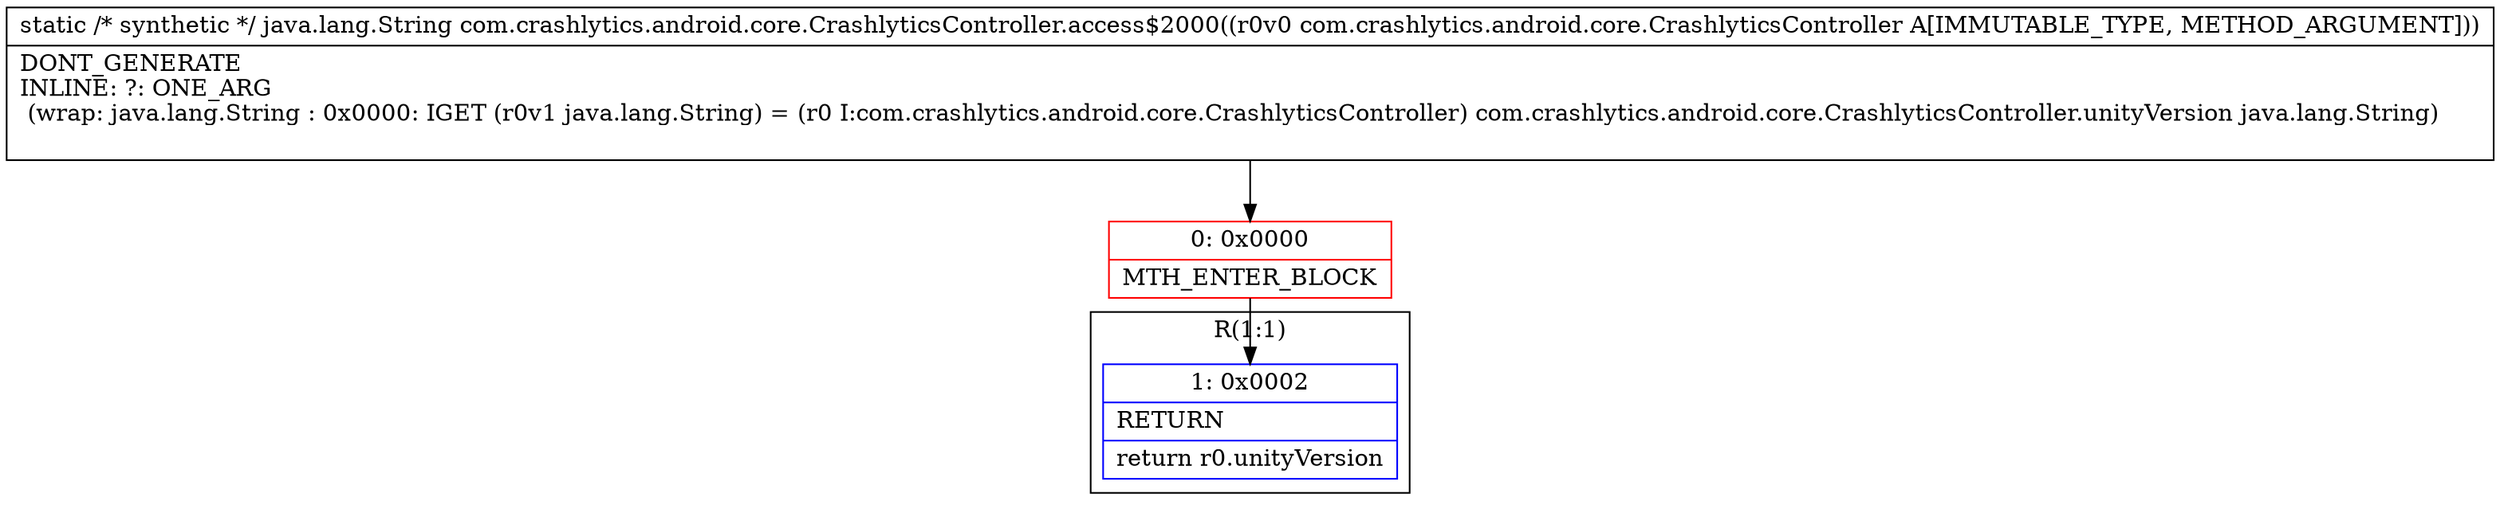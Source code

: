 digraph "CFG forcom.crashlytics.android.core.CrashlyticsController.access$2000(Lcom\/crashlytics\/android\/core\/CrashlyticsController;)Ljava\/lang\/String;" {
subgraph cluster_Region_1604955573 {
label = "R(1:1)";
node [shape=record,color=blue];
Node_1 [shape=record,label="{1\:\ 0x0002|RETURN\l|return r0.unityVersion\l}"];
}
Node_0 [shape=record,color=red,label="{0\:\ 0x0000|MTH_ENTER_BLOCK\l}"];
MethodNode[shape=record,label="{static \/* synthetic *\/ java.lang.String com.crashlytics.android.core.CrashlyticsController.access$2000((r0v0 com.crashlytics.android.core.CrashlyticsController A[IMMUTABLE_TYPE, METHOD_ARGUMENT]))  | DONT_GENERATE\lINLINE: ?: ONE_ARG  \l  (wrap: java.lang.String : 0x0000: IGET  (r0v1 java.lang.String) = (r0 I:com.crashlytics.android.core.CrashlyticsController) com.crashlytics.android.core.CrashlyticsController.unityVersion java.lang.String)\l\l}"];
MethodNode -> Node_0;
Node_0 -> Node_1;
}

